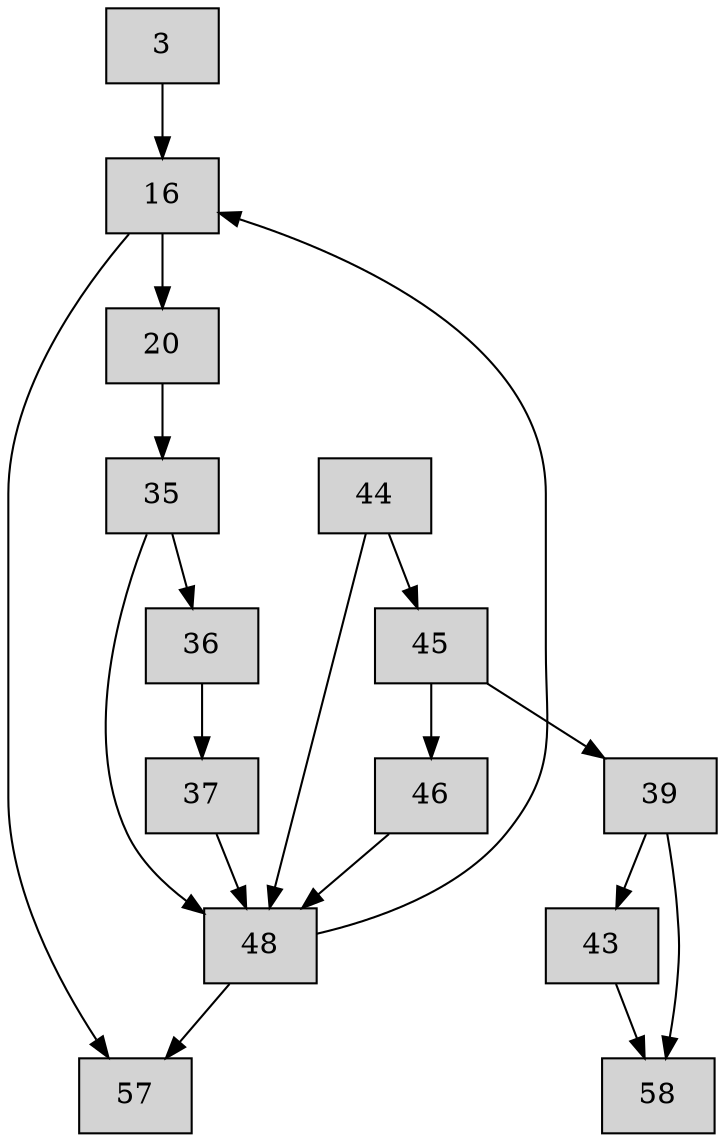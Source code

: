 digraph CFG {
    node[shape=box, style=filled];

    label_3[label="3"];
    label_16[label="16"];
    label_20[label="20"];
    label_35[label="35"];
    label_36[label="36"];
    label_37[label="37"];
    label_39[label="39"];
    label_43[label="43"];
    label_44[label="44"];
    label_45[label="45"];
    label_46[label="46"];
    label_48[label="48"];
    label_57[label="57"];
    label_58[label="58"];

    label_3 -> label_16;
    label_16 -> label_20;
    label_16 -> label_57;
    label_20 -> label_35;
    label_35 -> label_36;
    label_35 -> label_48;
    label_36 -> label_37;
    label_37 -> label_48;
    label_39 -> label_43;
    label_39 -> label_58;
    label_43 -> label_58;
    label_44 -> label_45;
    label_44 -> label_48;
    label_45 -> label_46;
    label_45 -> label_39;
    label_46 -> label_48;
    label_48 -> label_16;
    label_48 -> label_57;
}